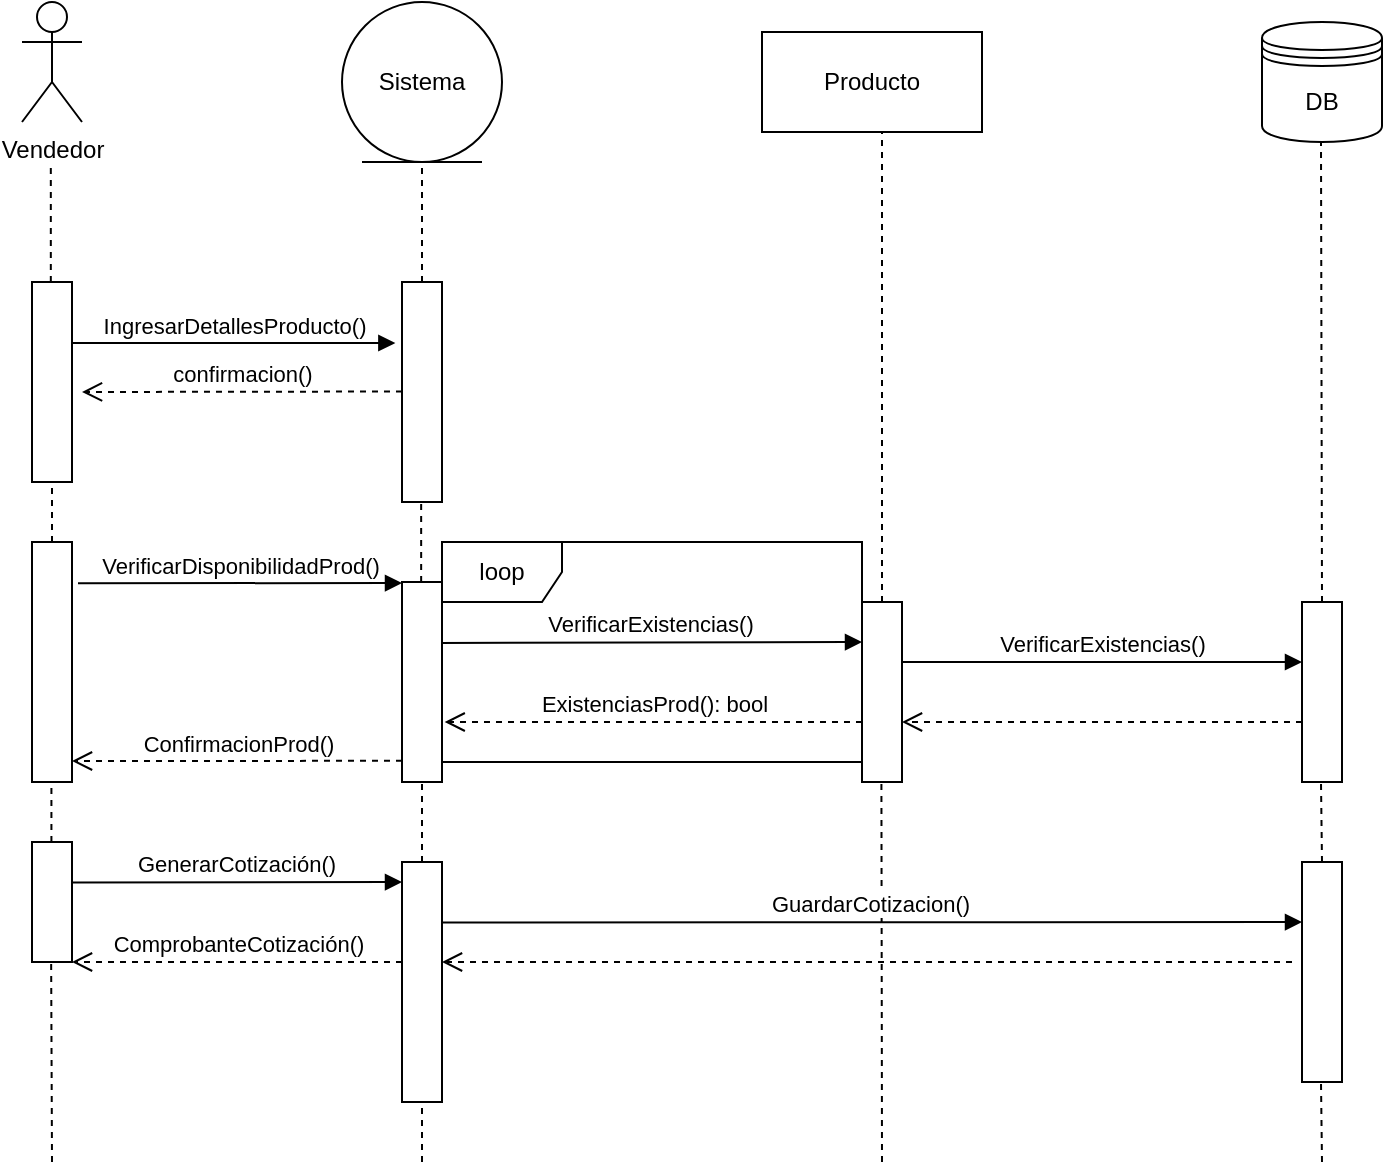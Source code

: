 <mxfile version="21.5.1" type="device" pages="2">
  <diagram name="Generar Cotizacion [DSS]" id="13e1069c-82ec-6db2-03f1-153e76fe0fe0">
    <mxGraphModel dx="984" dy="647" grid="1" gridSize="10" guides="1" tooltips="1" connect="1" arrows="1" fold="1" page="1" pageScale="1" pageWidth="1100" pageHeight="850" background="none" math="0" shadow="0">
      <root>
        <mxCell id="0" />
        <mxCell id="1" parent="0" />
        <mxCell id="AwBZS3FAdFc2S0S6h1P7-2" value="Vendedor" style="shape=umlActor;verticalLabelPosition=bottom;verticalAlign=top;html=1;" parent="1" vertex="1">
          <mxGeometry x="380" y="220" width="30" height="60" as="geometry" />
        </mxCell>
        <mxCell id="AwBZS3FAdFc2S0S6h1P7-5" value="" style="endArrow=none;dashed=1;html=1;rounded=0;" parent="1" edge="1">
          <mxGeometry width="50" height="50" relative="1" as="geometry">
            <mxPoint x="394.41" y="360" as="sourcePoint" />
            <mxPoint x="394.41" y="300" as="targetPoint" />
          </mxGeometry>
        </mxCell>
        <mxCell id="AwBZS3FAdFc2S0S6h1P7-6" value="Sistema" style="ellipse;shape=umlEntity;whiteSpace=wrap;html=1;" parent="1" vertex="1">
          <mxGeometry x="540" y="220" width="80" height="80" as="geometry" />
        </mxCell>
        <mxCell id="AwBZS3FAdFc2S0S6h1P7-7" value="" style="endArrow=none;dashed=1;html=1;rounded=0;" parent="1" edge="1">
          <mxGeometry width="50" height="50" relative="1" as="geometry">
            <mxPoint x="580" y="360" as="sourcePoint" />
            <mxPoint x="580" y="300" as="targetPoint" />
          </mxGeometry>
        </mxCell>
        <mxCell id="AwBZS3FAdFc2S0S6h1P7-8" value="Producto" style="html=1;whiteSpace=wrap;" parent="1" vertex="1">
          <mxGeometry x="750" y="235" width="110" height="50" as="geometry" />
        </mxCell>
        <mxCell id="AwBZS3FAdFc2S0S6h1P7-13" value="IngresarDetallesProducto()" style="html=1;verticalAlign=bottom;endArrow=block;edgeStyle=elbowEdgeStyle;elbow=vertical;curved=0;rounded=0;entryX=-0.166;entryY=0.276;entryDx=0;entryDy=0;entryPerimeter=0;" parent="1" edge="1">
          <mxGeometry width="80" relative="1" as="geometry">
            <mxPoint x="405" y="390.47" as="sourcePoint" />
            <mxPoint x="566.68" y="390.36" as="targetPoint" />
          </mxGeometry>
        </mxCell>
        <mxCell id="AwBZS3FAdFc2S0S6h1P7-14" value="confirmacion()" style="html=1;verticalAlign=bottom;endArrow=open;dashed=1;endSize=8;edgeStyle=elbowEdgeStyle;elbow=vertical;curved=0;rounded=0;" parent="1" edge="1">
          <mxGeometry relative="1" as="geometry">
            <mxPoint x="570" y="414.75" as="sourcePoint" />
            <mxPoint x="410" y="415" as="targetPoint" />
          </mxGeometry>
        </mxCell>
        <mxCell id="AwBZS3FAdFc2S0S6h1P7-15" value="" style="endArrow=none;dashed=1;html=1;rounded=0;" parent="1" target="AwBZS3FAdFc2S0S6h1P7-27" edge="1">
          <mxGeometry width="50" height="50" relative="1" as="geometry">
            <mxPoint x="395" y="490" as="sourcePoint" />
            <mxPoint x="394.58" y="470" as="targetPoint" />
          </mxGeometry>
        </mxCell>
        <mxCell id="AwBZS3FAdFc2S0S6h1P7-16" value="" style="endArrow=none;dashed=1;html=1;rounded=0;" parent="1" source="AwBZS3FAdFc2S0S6h1P7-30" edge="1">
          <mxGeometry width="50" height="50" relative="1" as="geometry">
            <mxPoint x="580" y="500" as="sourcePoint" />
            <mxPoint x="579.58" y="470" as="targetPoint" />
          </mxGeometry>
        </mxCell>
        <mxCell id="AwBZS3FAdFc2S0S6h1P7-20" value="VerificarDisponibilidadProd()" style="html=1;verticalAlign=bottom;endArrow=block;edgeStyle=elbowEdgeStyle;elbow=vertical;curved=0;rounded=0;entryX=-0.166;entryY=0.276;entryDx=0;entryDy=0;entryPerimeter=0;" parent="1" edge="1">
          <mxGeometry width="80" relative="1" as="geometry">
            <mxPoint x="408" y="510.64" as="sourcePoint" />
            <mxPoint x="570" y="510.17" as="targetPoint" />
          </mxGeometry>
        </mxCell>
        <mxCell id="AwBZS3FAdFc2S0S6h1P7-21" value="" style="endArrow=none;dashed=1;html=1;rounded=0;" parent="1" edge="1">
          <mxGeometry width="50" height="50" relative="1" as="geometry">
            <mxPoint x="810" y="520" as="sourcePoint" />
            <mxPoint x="810" y="285" as="targetPoint" />
          </mxGeometry>
        </mxCell>
        <mxCell id="AwBZS3FAdFc2S0S6h1P7-23" value="VerificarExistencias()" style="html=1;verticalAlign=bottom;endArrow=block;edgeStyle=elbowEdgeStyle;elbow=vertical;curved=0;rounded=0;entryX=0;entryY=0.222;entryDx=0;entryDy=0;entryPerimeter=0;" parent="1" edge="1">
          <mxGeometry x="-0.002" width="80" relative="1" as="geometry">
            <mxPoint x="588" y="540.47" as="sourcePoint" />
            <mxPoint x="800" y="539.98" as="targetPoint" />
            <mxPoint as="offset" />
          </mxGeometry>
        </mxCell>
        <mxCell id="AwBZS3FAdFc2S0S6h1P7-24" value="ExistenciasProd(): bool" style="html=1;verticalAlign=bottom;endArrow=open;dashed=1;endSize=8;edgeStyle=elbowEdgeStyle;elbow=vertical;curved=0;rounded=0;entryX=1.067;entryY=0.729;entryDx=0;entryDy=0;entryPerimeter=0;" parent="1" edge="1">
          <mxGeometry relative="1" as="geometry">
            <mxPoint x="800" y="580.05" as="sourcePoint" />
            <mxPoint x="591.34" y="580.19" as="targetPoint" />
          </mxGeometry>
        </mxCell>
        <mxCell id="AwBZS3FAdFc2S0S6h1P7-27" value="" style="html=1;points=[];perimeter=orthogonalPerimeter;outlineConnect=0;targetShapes=umlLifeline;portConstraint=eastwest;newEdgeStyle={&quot;edgeStyle&quot;:&quot;elbowEdgeStyle&quot;,&quot;elbow&quot;:&quot;vertical&quot;,&quot;curved&quot;:0,&quot;rounded&quot;:0};" parent="1" vertex="1">
          <mxGeometry x="385" y="360" width="20" height="100" as="geometry" />
        </mxCell>
        <mxCell id="AwBZS3FAdFc2S0S6h1P7-28" value="" style="html=1;points=[];perimeter=orthogonalPerimeter;outlineConnect=0;targetShapes=umlLifeline;portConstraint=eastwest;newEdgeStyle={&quot;edgeStyle&quot;:&quot;elbowEdgeStyle&quot;,&quot;elbow&quot;:&quot;vertical&quot;,&quot;curved&quot;:0,&quot;rounded&quot;:0};" parent="1" vertex="1">
          <mxGeometry x="385" y="490" width="20" height="120" as="geometry" />
        </mxCell>
        <mxCell id="AwBZS3FAdFc2S0S6h1P7-29" value="" style="html=1;points=[];perimeter=orthogonalPerimeter;outlineConnect=0;targetShapes=umlLifeline;portConstraint=eastwest;newEdgeStyle={&quot;edgeStyle&quot;:&quot;elbowEdgeStyle&quot;,&quot;elbow&quot;:&quot;vertical&quot;,&quot;curved&quot;:0,&quot;rounded&quot;:0};" parent="1" vertex="1">
          <mxGeometry x="570" y="360" width="20" height="110" as="geometry" />
        </mxCell>
        <mxCell id="AwBZS3FAdFc2S0S6h1P7-30" value="" style="html=1;points=[];perimeter=orthogonalPerimeter;outlineConnect=0;targetShapes=umlLifeline;portConstraint=eastwest;newEdgeStyle={&quot;edgeStyle&quot;:&quot;elbowEdgeStyle&quot;,&quot;elbow&quot;:&quot;vertical&quot;,&quot;curved&quot;:0,&quot;rounded&quot;:0};" parent="1" vertex="1">
          <mxGeometry x="570" y="510" width="20" height="100" as="geometry" />
        </mxCell>
        <mxCell id="AwBZS3FAdFc2S0S6h1P7-31" value="" style="html=1;points=[];perimeter=orthogonalPerimeter;outlineConnect=0;targetShapes=umlLifeline;portConstraint=eastwest;newEdgeStyle={&quot;edgeStyle&quot;:&quot;elbowEdgeStyle&quot;,&quot;elbow&quot;:&quot;vertical&quot;,&quot;curved&quot;:0,&quot;rounded&quot;:0};" parent="1" vertex="1">
          <mxGeometry x="800" y="520" width="20" height="90" as="geometry" />
        </mxCell>
        <mxCell id="AwBZS3FAdFc2S0S6h1P7-32" value="loop" style="shape=umlFrame;whiteSpace=wrap;html=1;pointerEvents=0;" parent="1" vertex="1">
          <mxGeometry x="590" y="490" width="210" height="110" as="geometry" />
        </mxCell>
        <mxCell id="AwBZS3FAdFc2S0S6h1P7-36" value="ConfirmacionProd()" style="html=1;verticalAlign=bottom;endArrow=open;dashed=1;endSize=8;edgeStyle=elbowEdgeStyle;elbow=vertical;curved=0;rounded=0;" parent="1" target="AwBZS3FAdFc2S0S6h1P7-28" edge="1">
          <mxGeometry x="-0.003" relative="1" as="geometry">
            <mxPoint x="570" y="599.41" as="sourcePoint" />
            <mxPoint x="361.34" y="599.55" as="targetPoint" />
            <mxPoint as="offset" />
          </mxGeometry>
        </mxCell>
        <mxCell id="AwBZS3FAdFc2S0S6h1P7-37" value="" style="endArrow=none;dashed=1;html=1;rounded=0;" parent="1" edge="1">
          <mxGeometry width="50" height="50" relative="1" as="geometry">
            <mxPoint x="394.71" y="640" as="sourcePoint" />
            <mxPoint x="394.71" y="610" as="targetPoint" />
          </mxGeometry>
        </mxCell>
        <mxCell id="AwBZS3FAdFc2S0S6h1P7-38" value="" style="endArrow=none;dashed=1;html=1;rounded=0;" parent="1" edge="1">
          <mxGeometry width="50" height="50" relative="1" as="geometry">
            <mxPoint x="580" y="650" as="sourcePoint" />
            <mxPoint x="580" y="610" as="targetPoint" />
          </mxGeometry>
        </mxCell>
        <mxCell id="AwBZS3FAdFc2S0S6h1P7-39" value="" style="endArrow=none;dashed=1;html=1;rounded=0;" parent="1" edge="1">
          <mxGeometry width="50" height="50" relative="1" as="geometry">
            <mxPoint x="810" y="800" as="sourcePoint" />
            <mxPoint x="809.71" y="610" as="targetPoint" />
          </mxGeometry>
        </mxCell>
        <mxCell id="AwBZS3FAdFc2S0S6h1P7-40" value="" style="html=1;points=[];perimeter=orthogonalPerimeter;outlineConnect=0;targetShapes=umlLifeline;portConstraint=eastwest;newEdgeStyle={&quot;edgeStyle&quot;:&quot;elbowEdgeStyle&quot;,&quot;elbow&quot;:&quot;vertical&quot;,&quot;curved&quot;:0,&quot;rounded&quot;:0};" parent="1" vertex="1">
          <mxGeometry x="385" y="640" width="20" height="60" as="geometry" />
        </mxCell>
        <mxCell id="AwBZS3FAdFc2S0S6h1P7-41" value="" style="html=1;points=[];perimeter=orthogonalPerimeter;outlineConnect=0;targetShapes=umlLifeline;portConstraint=eastwest;newEdgeStyle={&quot;edgeStyle&quot;:&quot;elbowEdgeStyle&quot;,&quot;elbow&quot;:&quot;vertical&quot;,&quot;curved&quot;:0,&quot;rounded&quot;:0};" parent="1" vertex="1">
          <mxGeometry x="570" y="650" width="20" height="120" as="geometry" />
        </mxCell>
        <mxCell id="AwBZS3FAdFc2S0S6h1P7-42" value="GenerarCotización()" style="html=1;verticalAlign=bottom;endArrow=block;edgeStyle=elbowEdgeStyle;elbow=vertical;curved=0;rounded=0;" parent="1" target="AwBZS3FAdFc2S0S6h1P7-41" edge="1">
          <mxGeometry x="-0.003" width="80" relative="1" as="geometry">
            <mxPoint x="405" y="660.24" as="sourcePoint" />
            <mxPoint x="485" y="660.24" as="targetPoint" />
            <mxPoint as="offset" />
          </mxGeometry>
        </mxCell>
        <mxCell id="AwBZS3FAdFc2S0S6h1P7-45" value="ComprobanteCotización()" style="html=1;verticalAlign=bottom;endArrow=open;dashed=1;endSize=8;edgeStyle=elbowEdgeStyle;elbow=vertical;curved=0;rounded=0;" parent="1" source="AwBZS3FAdFc2S0S6h1P7-41" edge="1">
          <mxGeometry x="-0.003" relative="1" as="geometry">
            <mxPoint x="485" y="700.24" as="sourcePoint" />
            <mxPoint x="405" y="700.24" as="targetPoint" />
            <mxPoint as="offset" />
          </mxGeometry>
        </mxCell>
        <mxCell id="AwBZS3FAdFc2S0S6h1P7-48" value="" style="endArrow=none;dashed=1;html=1;rounded=0;" parent="1" edge="1">
          <mxGeometry width="50" height="50" relative="1" as="geometry">
            <mxPoint x="580" y="800" as="sourcePoint" />
            <mxPoint x="580" y="770" as="targetPoint" />
          </mxGeometry>
        </mxCell>
        <mxCell id="AwBZS3FAdFc2S0S6h1P7-49" value="" style="endArrow=none;dashed=1;html=1;rounded=0;" parent="1" edge="1">
          <mxGeometry width="50" height="50" relative="1" as="geometry">
            <mxPoint x="395" y="800" as="sourcePoint" />
            <mxPoint x="394.58" y="700" as="targetPoint" />
          </mxGeometry>
        </mxCell>
        <mxCell id="Fmo2NcmDHXEGDh9ddv9J-2" value="DB" style="shape=datastore;whiteSpace=wrap;html=1;" parent="1" vertex="1">
          <mxGeometry x="1000" y="230" width="60" height="60" as="geometry" />
        </mxCell>
        <mxCell id="Fmo2NcmDHXEGDh9ddv9J-3" value="" style="endArrow=none;dashed=1;html=1;rounded=0;" parent="1" edge="1">
          <mxGeometry width="50" height="50" relative="1" as="geometry">
            <mxPoint x="1030" y="520" as="sourcePoint" />
            <mxPoint x="1029.5" y="290" as="targetPoint" />
          </mxGeometry>
        </mxCell>
        <mxCell id="Fmo2NcmDHXEGDh9ddv9J-4" value="" style="html=1;points=[];perimeter=orthogonalPerimeter;outlineConnect=0;targetShapes=umlLifeline;portConstraint=eastwest;newEdgeStyle={&quot;edgeStyle&quot;:&quot;elbowEdgeStyle&quot;,&quot;elbow&quot;:&quot;vertical&quot;,&quot;curved&quot;:0,&quot;rounded&quot;:0};" parent="1" vertex="1">
          <mxGeometry x="1020" y="520" width="20" height="90" as="geometry" />
        </mxCell>
        <mxCell id="Fmo2NcmDHXEGDh9ddv9J-5" value="VerificarExistencias()" style="html=1;verticalAlign=bottom;endArrow=block;edgeStyle=elbowEdgeStyle;elbow=vertical;curved=0;rounded=0;" parent="1" edge="1">
          <mxGeometry x="-0.002" width="80" relative="1" as="geometry">
            <mxPoint x="820" y="549.99" as="sourcePoint" />
            <mxPoint x="1020" y="550" as="targetPoint" />
            <mxPoint as="offset" />
          </mxGeometry>
        </mxCell>
        <mxCell id="Fmo2NcmDHXEGDh9ddv9J-6" value="" style="html=1;verticalAlign=bottom;endArrow=open;dashed=1;endSize=8;edgeStyle=elbowEdgeStyle;elbow=vertical;curved=0;rounded=0;entryX=1.067;entryY=0.729;entryDx=0;entryDy=0;entryPerimeter=0;" parent="1" edge="1">
          <mxGeometry relative="1" as="geometry">
            <mxPoint x="1020" y="580" as="sourcePoint" />
            <mxPoint x="820.0" y="580.19" as="targetPoint" />
          </mxGeometry>
        </mxCell>
        <mxCell id="Fmo2NcmDHXEGDh9ddv9J-7" value="" style="endArrow=none;dashed=1;html=1;rounded=0;" parent="1" edge="1">
          <mxGeometry width="50" height="50" relative="1" as="geometry">
            <mxPoint x="1030" y="650" as="sourcePoint" />
            <mxPoint x="1029.5" y="610" as="targetPoint" />
          </mxGeometry>
        </mxCell>
        <mxCell id="Fmo2NcmDHXEGDh9ddv9J-8" value="" style="html=1;points=[];perimeter=orthogonalPerimeter;outlineConnect=0;targetShapes=umlLifeline;portConstraint=eastwest;newEdgeStyle={&quot;edgeStyle&quot;:&quot;elbowEdgeStyle&quot;,&quot;elbow&quot;:&quot;vertical&quot;,&quot;curved&quot;:0,&quot;rounded&quot;:0};" parent="1" vertex="1">
          <mxGeometry x="1020" y="650" width="20" height="110" as="geometry" />
        </mxCell>
        <mxCell id="Fmo2NcmDHXEGDh9ddv9J-9" value="GuardarCotizacion()" style="html=1;verticalAlign=bottom;endArrow=block;edgeStyle=elbowEdgeStyle;elbow=vertical;curved=0;rounded=0;" parent="1" target="Fmo2NcmDHXEGDh9ddv9J-8" edge="1">
          <mxGeometry x="-0.003" width="80" relative="1" as="geometry">
            <mxPoint x="590" y="680.24" as="sourcePoint" />
            <mxPoint x="755" y="680" as="targetPoint" />
            <mxPoint as="offset" />
          </mxGeometry>
        </mxCell>
        <mxCell id="Fmo2NcmDHXEGDh9ddv9J-10" value="" style="html=1;verticalAlign=bottom;endArrow=open;dashed=1;endSize=8;edgeStyle=elbowEdgeStyle;elbow=vertical;curved=0;rounded=0;" parent="1" target="AwBZS3FAdFc2S0S6h1P7-41" edge="1">
          <mxGeometry x="-0.003" relative="1" as="geometry">
            <mxPoint x="1015" y="700" as="sourcePoint" />
            <mxPoint x="850" y="700.24" as="targetPoint" />
            <mxPoint as="offset" />
          </mxGeometry>
        </mxCell>
        <mxCell id="Fmo2NcmDHXEGDh9ddv9J-11" value="" style="endArrow=none;dashed=1;html=1;rounded=0;" parent="1" edge="1">
          <mxGeometry width="50" height="50" relative="1" as="geometry">
            <mxPoint x="1030" y="800" as="sourcePoint" />
            <mxPoint x="1029.5" y="760" as="targetPoint" />
          </mxGeometry>
        </mxCell>
      </root>
    </mxGraphModel>
  </diagram>
  <diagram id="JsG9u1lYlTAe6fGdU__f" name="Generar Orden de Compra [DSS]">
    <mxGraphModel dx="984" dy="647" grid="1" gridSize="10" guides="1" tooltips="1" connect="1" arrows="1" fold="1" page="1" pageScale="1" pageWidth="827" pageHeight="1169" math="0" shadow="0">
      <root>
        <mxCell id="0" />
        <mxCell id="1" parent="0" />
        <mxCell id="wl0ClA8JHD9h__ykEAFZ-2" value="Vendedor" style="shape=umlActor;verticalLabelPosition=bottom;verticalAlign=top;html=1;" parent="1" vertex="1">
          <mxGeometry x="380" y="220" width="30" height="60" as="geometry" />
        </mxCell>
        <mxCell id="wl0ClA8JHD9h__ykEAFZ-4" value="" style="endArrow=none;dashed=1;html=1;rounded=0;" parent="1" edge="1">
          <mxGeometry width="50" height="50" relative="1" as="geometry">
            <mxPoint x="394.41" y="360" as="sourcePoint" />
            <mxPoint x="394.41" y="300" as="targetPoint" />
          </mxGeometry>
        </mxCell>
        <mxCell id="wl0ClA8JHD9h__ykEAFZ-5" value="Sistema" style="ellipse;shape=umlEntity;whiteSpace=wrap;html=1;" parent="1" vertex="1">
          <mxGeometry x="540" y="220" width="80" height="80" as="geometry" />
        </mxCell>
        <mxCell id="wl0ClA8JHD9h__ykEAFZ-6" value="" style="endArrow=none;dashed=1;html=1;rounded=0;" parent="1" edge="1">
          <mxGeometry width="50" height="50" relative="1" as="geometry">
            <mxPoint x="580" y="360" as="sourcePoint" />
            <mxPoint x="580" y="300" as="targetPoint" />
          </mxGeometry>
        </mxCell>
        <mxCell id="wl0ClA8JHD9h__ykEAFZ-7" value="Orden de Compra" style="html=1;whiteSpace=wrap;" parent="1" vertex="1">
          <mxGeometry x="750" y="235" width="110" height="50" as="geometry" />
        </mxCell>
        <mxCell id="wl0ClA8JHD9h__ykEAFZ-11" value="" style="endArrow=none;dashed=1;html=1;rounded=0;" parent="1" target="wl0ClA8JHD9h__ykEAFZ-19" edge="1">
          <mxGeometry width="50" height="50" relative="1" as="geometry">
            <mxPoint x="395" y="490" as="sourcePoint" />
            <mxPoint x="394.58" y="470" as="targetPoint" />
          </mxGeometry>
        </mxCell>
        <mxCell id="wl0ClA8JHD9h__ykEAFZ-12" value="" style="endArrow=none;dashed=1;html=1;rounded=0;" parent="1" source="wl0ClA8JHD9h__ykEAFZ-22" edge="1">
          <mxGeometry width="50" height="50" relative="1" as="geometry">
            <mxPoint x="580" y="500" as="sourcePoint" />
            <mxPoint x="579.58" y="470" as="targetPoint" />
          </mxGeometry>
        </mxCell>
        <mxCell id="wl0ClA8JHD9h__ykEAFZ-15" value="" style="endArrow=none;dashed=1;html=1;rounded=0;" parent="1" edge="1">
          <mxGeometry width="50" height="50" relative="1" as="geometry">
            <mxPoint x="810" y="450" as="sourcePoint" />
            <mxPoint x="810" y="285" as="targetPoint" />
          </mxGeometry>
        </mxCell>
        <mxCell id="wl0ClA8JHD9h__ykEAFZ-19" value="" style="html=1;points=[];perimeter=orthogonalPerimeter;outlineConnect=0;targetShapes=umlLifeline;portConstraint=eastwest;newEdgeStyle={&quot;edgeStyle&quot;:&quot;elbowEdgeStyle&quot;,&quot;elbow&quot;:&quot;vertical&quot;,&quot;curved&quot;:0,&quot;rounded&quot;:0};" parent="1" vertex="1">
          <mxGeometry x="385" y="360" width="20" height="100" as="geometry" />
        </mxCell>
        <mxCell id="wl0ClA8JHD9h__ykEAFZ-20" value="" style="html=1;points=[];perimeter=orthogonalPerimeter;outlineConnect=0;targetShapes=umlLifeline;portConstraint=eastwest;newEdgeStyle={&quot;edgeStyle&quot;:&quot;elbowEdgeStyle&quot;,&quot;elbow&quot;:&quot;vertical&quot;,&quot;curved&quot;:0,&quot;rounded&quot;:0};" parent="1" vertex="1">
          <mxGeometry x="385" y="490" width="20" height="120" as="geometry" />
        </mxCell>
        <mxCell id="wl0ClA8JHD9h__ykEAFZ-21" value="" style="html=1;points=[];perimeter=orthogonalPerimeter;outlineConnect=0;targetShapes=umlLifeline;portConstraint=eastwest;newEdgeStyle={&quot;edgeStyle&quot;:&quot;elbowEdgeStyle&quot;,&quot;elbow&quot;:&quot;vertical&quot;,&quot;curved&quot;:0,&quot;rounded&quot;:0};" parent="1" vertex="1">
          <mxGeometry x="570" y="360" width="20" height="110" as="geometry" />
        </mxCell>
        <mxCell id="wl0ClA8JHD9h__ykEAFZ-22" value="" style="html=1;points=[];perimeter=orthogonalPerimeter;outlineConnect=0;targetShapes=umlLifeline;portConstraint=eastwest;newEdgeStyle={&quot;edgeStyle&quot;:&quot;elbowEdgeStyle&quot;,&quot;elbow&quot;:&quot;vertical&quot;,&quot;curved&quot;:0,&quot;rounded&quot;:0};" parent="1" vertex="1">
          <mxGeometry x="570" y="510" width="20" height="100" as="geometry" />
        </mxCell>
        <mxCell id="wl0ClA8JHD9h__ykEAFZ-23" value="" style="html=1;points=[];perimeter=orthogonalPerimeter;outlineConnect=0;targetShapes=umlLifeline;portConstraint=eastwest;newEdgeStyle={&quot;edgeStyle&quot;:&quot;elbowEdgeStyle&quot;,&quot;elbow&quot;:&quot;vertical&quot;,&quot;curved&quot;:0,&quot;rounded&quot;:0};" parent="1" vertex="1">
          <mxGeometry x="800" y="450" width="20" height="170" as="geometry" />
        </mxCell>
        <mxCell id="wl0ClA8JHD9h__ykEAFZ-26" value="" style="endArrow=none;dashed=1;html=1;rounded=0;" parent="1" edge="1">
          <mxGeometry width="50" height="50" relative="1" as="geometry">
            <mxPoint x="394.71" y="640" as="sourcePoint" />
            <mxPoint x="394.71" y="610" as="targetPoint" />
          </mxGeometry>
        </mxCell>
        <mxCell id="wl0ClA8JHD9h__ykEAFZ-27" value="" style="endArrow=none;dashed=1;html=1;rounded=0;" parent="1" edge="1">
          <mxGeometry width="50" height="50" relative="1" as="geometry">
            <mxPoint x="580" y="650" as="sourcePoint" />
            <mxPoint x="580" y="610" as="targetPoint" />
          </mxGeometry>
        </mxCell>
        <mxCell id="wl0ClA8JHD9h__ykEAFZ-28" value="" style="endArrow=none;dashed=1;html=1;rounded=0;" parent="1" edge="1">
          <mxGeometry width="50" height="50" relative="1" as="geometry">
            <mxPoint x="810" y="660" as="sourcePoint" />
            <mxPoint x="810" y="620" as="targetPoint" />
          </mxGeometry>
        </mxCell>
        <mxCell id="wl0ClA8JHD9h__ykEAFZ-29" value="" style="html=1;points=[];perimeter=orthogonalPerimeter;outlineConnect=0;targetShapes=umlLifeline;portConstraint=eastwest;newEdgeStyle={&quot;edgeStyle&quot;:&quot;elbowEdgeStyle&quot;,&quot;elbow&quot;:&quot;vertical&quot;,&quot;curved&quot;:0,&quot;rounded&quot;:0};" parent="1" vertex="1">
          <mxGeometry x="385" y="640" width="20" height="120" as="geometry" />
        </mxCell>
        <mxCell id="wl0ClA8JHD9h__ykEAFZ-30" value="" style="html=1;points=[];perimeter=orthogonalPerimeter;outlineConnect=0;targetShapes=umlLifeline;portConstraint=eastwest;newEdgeStyle={&quot;edgeStyle&quot;:&quot;elbowEdgeStyle&quot;,&quot;elbow&quot;:&quot;vertical&quot;,&quot;curved&quot;:0,&quot;rounded&quot;:0};" parent="1" vertex="1">
          <mxGeometry x="570" y="650" width="20" height="120" as="geometry" />
        </mxCell>
        <mxCell id="wl0ClA8JHD9h__ykEAFZ-35" value="" style="endArrow=none;dashed=1;html=1;rounded=0;" parent="1" edge="1">
          <mxGeometry width="50" height="50" relative="1" as="geometry">
            <mxPoint x="580" y="800" as="sourcePoint" />
            <mxPoint x="580" y="770" as="targetPoint" />
          </mxGeometry>
        </mxCell>
        <mxCell id="wl0ClA8JHD9h__ykEAFZ-36" value="" style="endArrow=none;dashed=1;html=1;rounded=0;" parent="1" edge="1">
          <mxGeometry width="50" height="50" relative="1" as="geometry">
            <mxPoint x="395" y="800" as="sourcePoint" />
            <mxPoint x="395" y="760" as="targetPoint" />
          </mxGeometry>
        </mxCell>
        <mxCell id="wl0ClA8JHD9h__ykEAFZ-38" value="GenerarOrdenDeCompra()" style="html=1;verticalAlign=bottom;endArrow=block;edgeStyle=elbowEdgeStyle;elbow=vertical;curved=0;rounded=0;" parent="1" target="wl0ClA8JHD9h__ykEAFZ-21" edge="1">
          <mxGeometry width="80" relative="1" as="geometry">
            <mxPoint x="405" y="370" as="sourcePoint" />
            <mxPoint x="485" y="370" as="targetPoint" />
          </mxGeometry>
        </mxCell>
        <mxCell id="wl0ClA8JHD9h__ykEAFZ-39" value="DesplegarFormulario()" style="html=1;verticalAlign=bottom;endArrow=open;dashed=1;endSize=8;edgeStyle=elbowEdgeStyle;elbow=vertical;curved=0;rounded=0;" parent="1" edge="1">
          <mxGeometry relative="1" as="geometry">
            <mxPoint x="570" y="400" as="sourcePoint" />
            <mxPoint x="410" y="400" as="targetPoint" />
          </mxGeometry>
        </mxCell>
        <mxCell id="wl0ClA8JHD9h__ykEAFZ-40" value="ingresarDetalles(OrdenDeCompra)" style="html=1;verticalAlign=bottom;endArrow=block;edgeStyle=elbowEdgeStyle;elbow=vertical;curved=0;rounded=0;" parent="1" edge="1">
          <mxGeometry width="80" relative="1" as="geometry">
            <mxPoint x="410" y="450" as="sourcePoint" />
            <mxPoint x="575" y="450" as="targetPoint" />
          </mxGeometry>
        </mxCell>
        <mxCell id="wl0ClA8JHD9h__ykEAFZ-41" value="VerificarDetalles(OrdenDeCompra)" style="html=1;verticalAlign=bottom;endArrow=block;edgeStyle=elbowEdgeStyle;elbow=vertical;curved=0;rounded=0;" parent="1" target="wl0ClA8JHD9h__ykEAFZ-23" edge="1">
          <mxGeometry width="80" relative="1" as="geometry">
            <mxPoint x="590" y="470" as="sourcePoint" />
            <mxPoint x="755" y="470" as="targetPoint" />
            <Array as="points">
              <mxPoint x="690" y="470" />
            </Array>
          </mxGeometry>
        </mxCell>
        <mxCell id="wl0ClA8JHD9h__ykEAFZ-42" value="" style="html=1;verticalAlign=bottom;endArrow=open;dashed=1;endSize=8;edgeStyle=elbowEdgeStyle;elbow=vertical;curved=0;rounded=0;" parent="1" edge="1" target="wl0ClA8JHD9h__ykEAFZ-22">
          <mxGeometry relative="1" as="geometry">
            <mxPoint x="800" y="520" as="sourcePoint" />
            <mxPoint x="600" y="520" as="targetPoint" />
          </mxGeometry>
        </mxCell>
        <mxCell id="wl0ClA8JHD9h__ykEAFZ-43" value="" style="html=1;verticalAlign=bottom;endArrow=open;dashed=1;endSize=8;edgeStyle=elbowEdgeStyle;elbow=vertical;curved=0;rounded=0;" parent="1" edge="1">
          <mxGeometry relative="1" as="geometry">
            <mxPoint x="570" y="520" as="sourcePoint" />
            <mxPoint x="410" y="520" as="targetPoint" />
          </mxGeometry>
        </mxCell>
        <mxCell id="wl0ClA8JHD9h__ykEAFZ-44" value="ConfirmacionDetalles()" style="text;html=1;align=center;verticalAlign=middle;resizable=0;points=[];autosize=1;strokeColor=none;fillColor=none;" parent="1" vertex="1">
          <mxGeometry x="405" y="498" width="150" height="30" as="geometry" />
        </mxCell>
        <mxCell id="wl0ClA8JHD9h__ykEAFZ-45" value="ConfirmarCreación(OrdenDeCompra)" style="html=1;verticalAlign=bottom;endArrow=block;edgeStyle=elbowEdgeStyle;elbow=horizontal;curved=0;rounded=0;" parent="1" edge="1">
          <mxGeometry width="80" relative="1" as="geometry">
            <mxPoint x="405" y="559.5" as="sourcePoint" />
            <mxPoint x="570" y="559.5" as="targetPoint" />
            <mxPoint as="offset" />
          </mxGeometry>
        </mxCell>
        <mxCell id="wl0ClA8JHD9h__ykEAFZ-46" value="CrearOrden()" style="html=1;verticalAlign=bottom;endArrow=block;edgeStyle=elbowEdgeStyle;elbow=horizontal;curved=0;rounded=0;" parent="1" edge="1">
          <mxGeometry width="80" relative="1" as="geometry">
            <mxPoint x="590" y="585" as="sourcePoint" />
            <mxPoint x="790" y="585" as="targetPoint" />
            <mxPoint as="offset" />
          </mxGeometry>
        </mxCell>
        <mxCell id="wl0ClA8JHD9h__ykEAFZ-48" value="" style="html=1;points=[];perimeter=orthogonalPerimeter;outlineConnect=0;targetShapes=umlLifeline;portConstraint=eastwest;newEdgeStyle={&quot;edgeStyle&quot;:&quot;elbowEdgeStyle&quot;,&quot;elbow&quot;:&quot;vertical&quot;,&quot;curved&quot;:0,&quot;rounded&quot;:0};" parent="1" vertex="1">
          <mxGeometry x="800" y="660" width="20" height="30" as="geometry" />
        </mxCell>
        <mxCell id="wl0ClA8JHD9h__ykEAFZ-49" value="" style="html=1;verticalAlign=bottom;endArrow=open;dashed=1;endSize=8;edgeStyle=elbowEdgeStyle;elbow=vertical;curved=0;rounded=0;" parent="1" target="wl0ClA8JHD9h__ykEAFZ-30" edge="1">
          <mxGeometry relative="1" as="geometry">
            <mxPoint x="800" y="680" as="sourcePoint" />
            <mxPoint x="600" y="680" as="targetPoint" />
          </mxGeometry>
        </mxCell>
        <mxCell id="wl0ClA8JHD9h__ykEAFZ-50" value="" style="html=1;verticalAlign=bottom;endArrow=open;dashed=1;endSize=8;edgeStyle=elbowEdgeStyle;elbow=vertical;curved=0;rounded=0;" parent="1" edge="1">
          <mxGeometry relative="1" as="geometry">
            <mxPoint x="570" y="680" as="sourcePoint" />
            <mxPoint x="410" y="680" as="targetPoint" />
          </mxGeometry>
        </mxCell>
        <mxCell id="wl0ClA8JHD9h__ykEAFZ-51" value="VentanaConfirmación()" style="text;html=1;align=center;verticalAlign=middle;resizable=0;points=[];autosize=1;strokeColor=none;fillColor=none;" parent="1" vertex="1">
          <mxGeometry x="395" y="658" width="150" height="30" as="geometry" />
        </mxCell>
        <mxCell id="wl0ClA8JHD9h__ykEAFZ-52" value="ConfirmarOrden()" style="html=1;verticalAlign=bottom;endArrow=block;edgeStyle=elbowEdgeStyle;elbow=horizontal;curved=0;rounded=0;" parent="1" edge="1">
          <mxGeometry width="80" relative="1" as="geometry">
            <mxPoint x="405" y="720" as="sourcePoint" />
            <mxPoint x="570" y="720" as="targetPoint" />
            <mxPoint as="offset" />
          </mxGeometry>
        </mxCell>
        <mxCell id="wl0ClA8JHD9h__ykEAFZ-53" value="" style="html=1;verticalAlign=bottom;endArrow=open;dashed=1;endSize=8;edgeStyle=elbowEdgeStyle;elbow=vertical;curved=0;rounded=0;" parent="1" edge="1">
          <mxGeometry relative="1" as="geometry">
            <mxPoint x="570" y="759.2" as="sourcePoint" />
            <mxPoint x="410" y="760" as="targetPoint" />
          </mxGeometry>
        </mxCell>
        <mxCell id="wl0ClA8JHD9h__ykEAFZ-54" value="GenerarComprobante()" style="text;html=1;align=center;verticalAlign=middle;resizable=0;points=[];autosize=1;strokeColor=none;fillColor=none;" parent="1" vertex="1">
          <mxGeometry x="420" y="730" width="150" height="30" as="geometry" />
        </mxCell>
        <mxCell id="wl0ClA8JHD9h__ykEAFZ-55" value="" style="endArrow=none;dashed=1;html=1;rounded=0;" parent="1" edge="1">
          <mxGeometry width="50" height="50" relative="1" as="geometry">
            <mxPoint x="810" y="800" as="sourcePoint" />
            <mxPoint x="809.6" y="690" as="targetPoint" />
          </mxGeometry>
        </mxCell>
        <mxCell id="XWVEGEI5HyWFNPkSDdDq-1" value="DB" style="shape=datastore;whiteSpace=wrap;html=1;" vertex="1" parent="1">
          <mxGeometry x="1000" y="230" width="60" height="60" as="geometry" />
        </mxCell>
        <mxCell id="XWVEGEI5HyWFNPkSDdDq-2" value="" style="endArrow=none;dashed=1;html=1;rounded=0;" edge="1" parent="1">
          <mxGeometry width="50" height="50" relative="1" as="geometry">
            <mxPoint x="1030" y="680" as="sourcePoint" />
            <mxPoint x="1029.5" y="295" as="targetPoint" />
          </mxGeometry>
        </mxCell>
        <mxCell id="XWVEGEI5HyWFNPkSDdDq-3" value="" style="html=1;points=[];perimeter=orthogonalPerimeter;outlineConnect=0;targetShapes=umlLifeline;portConstraint=eastwest;newEdgeStyle={&quot;edgeStyle&quot;:&quot;elbowEdgeStyle&quot;,&quot;elbow&quot;:&quot;vertical&quot;,&quot;curved&quot;:0,&quot;rounded&quot;:0};" vertex="1" parent="1">
          <mxGeometry x="1020" y="680" width="20" height="80" as="geometry" />
        </mxCell>
        <mxCell id="XWVEGEI5HyWFNPkSDdDq-4" value="GuardarOrden()" style="html=1;verticalAlign=bottom;endArrow=block;edgeStyle=elbowEdgeStyle;elbow=horizontal;curved=0;rounded=0;" edge="1" parent="1">
          <mxGeometry width="80" relative="1" as="geometry">
            <mxPoint x="600" y="730" as="sourcePoint" />
            <mxPoint x="1010" y="730" as="targetPoint" />
            <mxPoint as="offset" />
          </mxGeometry>
        </mxCell>
        <mxCell id="XWVEGEI5HyWFNPkSDdDq-7" value="" style="html=1;verticalAlign=bottom;endArrow=open;dashed=1;endSize=8;edgeStyle=elbowEdgeStyle;elbow=vertical;curved=0;rounded=0;" edge="1" parent="1" source="XWVEGEI5HyWFNPkSDdDq-3">
          <mxGeometry relative="1" as="geometry">
            <mxPoint x="750" y="760" as="sourcePoint" />
            <mxPoint x="590" y="760.8" as="targetPoint" />
          </mxGeometry>
        </mxCell>
        <mxCell id="XWVEGEI5HyWFNPkSDdDq-8" value="" style="endArrow=none;dashed=1;html=1;rounded=0;" edge="1" parent="1">
          <mxGeometry width="50" height="50" relative="1" as="geometry">
            <mxPoint x="1030" y="800" as="sourcePoint" />
            <mxPoint x="1029.5" y="760" as="targetPoint" />
          </mxGeometry>
        </mxCell>
      </root>
    </mxGraphModel>
  </diagram>
</mxfile>
